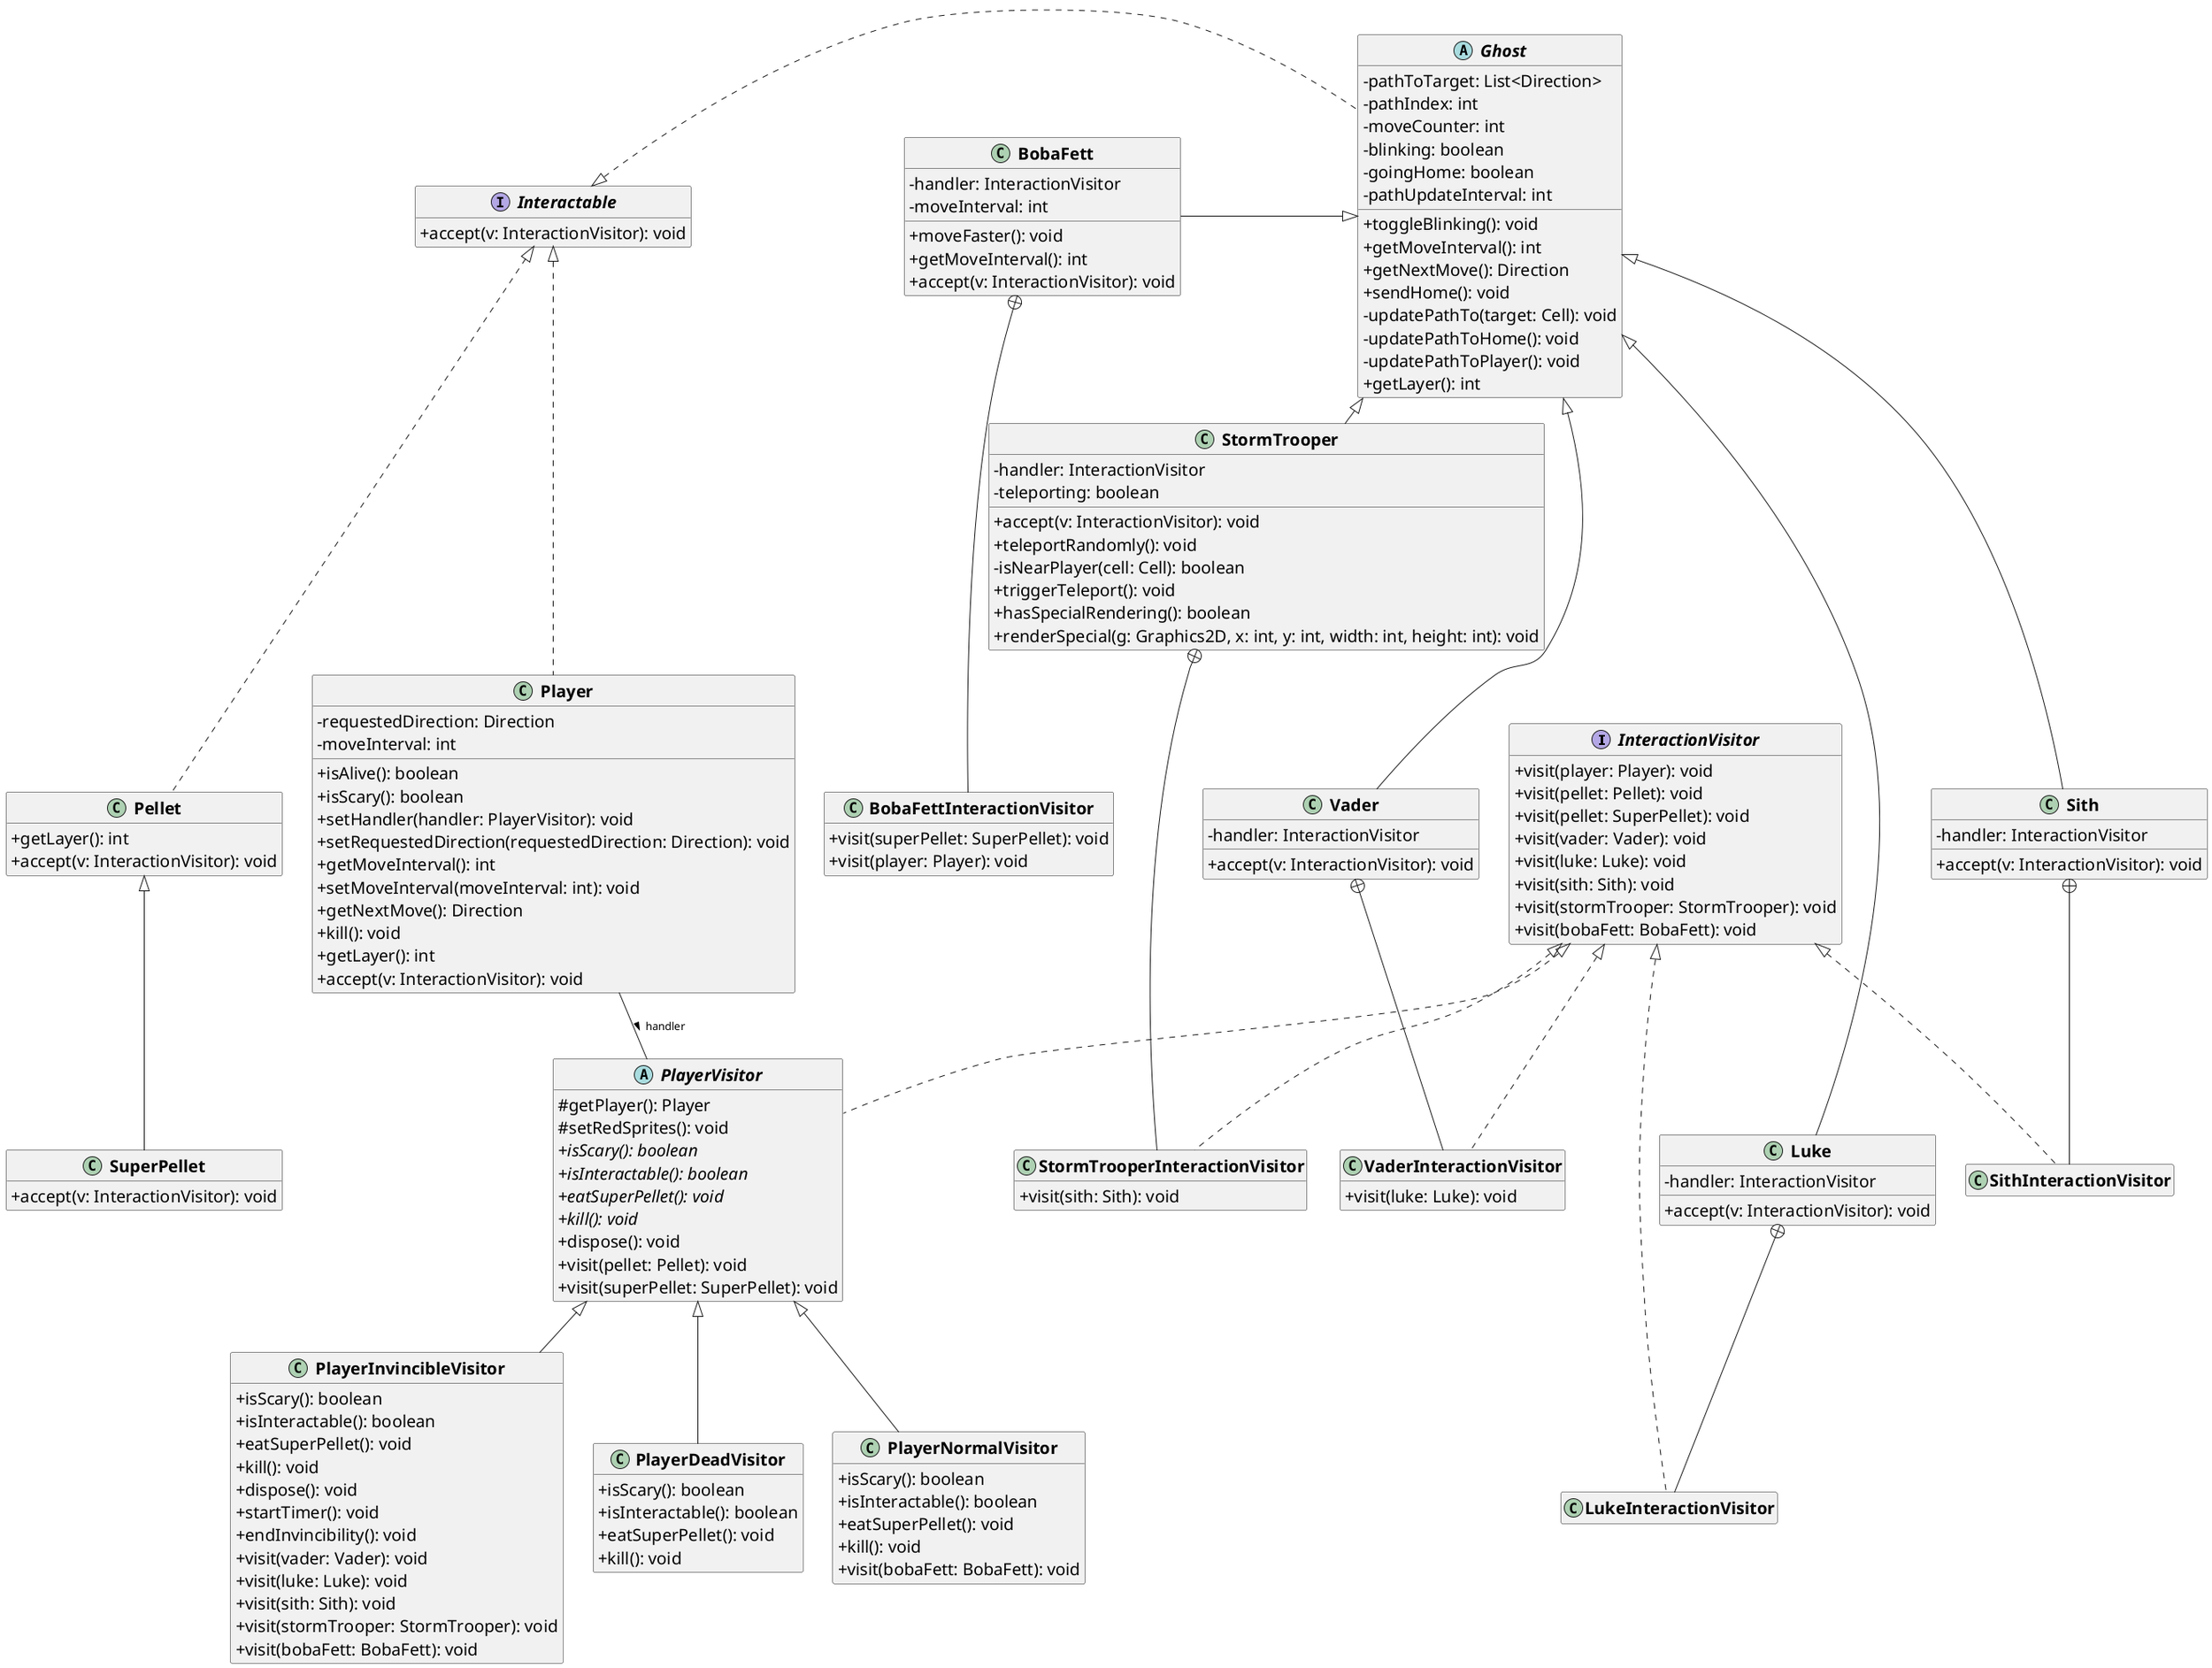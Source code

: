 @startuml

' STATIC
' Generated by CTP - https://github.com/samuelroland/ctp
' NOTE: this is a simplified version of the diagram with only relevant classes to the visitor design pattern

' Style
hide empty members
' hide members
skinparam classAttributeIconSize 0
skinparam ClassFontStyle bold
skinparam ClassAttributeFontSize 20

' Hide some elements for the simplified diagram - comment this to get the full
remove EntityTask
remove Node
remove GameKeyListener
remove KeyListener
remove InstanceHolder
remove SpecialRender
remove GameInstanceHolder
remove *Storm
remove Level*
remove *Cell*
remove *Sprite*
remove *Sprites
remove *Panel
remove GhostState
remove KeyAdapter
remove GameWindow*
remove Vector
remove RegionOfInterest
remove RandomGenerator
remove Direction
remove DiscreteCoordinates
remove Board
remove MapParser
remove Runnable
remove *Frame*
remove Pathfinding*
remove SpeechBubble*

' Links restructuration to remove all intermediate abstract classes and move all links up to top level interfaces
remove Main

'# Default implementations not related to the patterns, remove patterns are grouped with new links
remove AbstractInteractionVisitor
remove GhostInteractionVisitor
remove GhostInteractionVisitor
InteractionVisitor <|.. StormTrooperInteractionVisitor
InteractionVisitor <|.. SithInteractionVisitor
InteractionVisitor <|.. LukeInteractionVisitor
InteractionVisitor <|.. VaderInteractionVisitor
InteractionVisitor <|.. PlayerVisitor

remove MovableEntity
remove Entity
Interactable <|. Ghost
Interactable <|.. Player
Interactable <|.. Pellet

remove Interactor

InteractionVisitor -[hidden]- Luke

' Additions

' REMOVE
'#General diagram
'TODO

'#Specifically for the simplified diagram !
' \t\+ toString().*\n
' \t[+-].*(SPRITE|Sprite).*\n
' \t[+~-].*(SPRITE|Sprite).*\n
' \t[+~-].*(Scheduled|Executor).*\n
' \t- \{static\} ([A-Z_])+:.*\n

' Ghost <\|\-\-.*\n
Ghost <|- StormTrooper
Ghost <|-- Vader
Ghost <|-- Luke
Ghost <|-- Sith
BobaFett -|>  Ghost

' \t\+ interactWith\(other: Interactable\).*\n

' \t- handler: PlayerVisitor\n
' \t- player: Player\n
Player -- PlayerVisitor: handler >

'TODO: should we make links for Sith.handler and co ??
'TODO: should we delete PlayerVisitor

'Delete subclasses prefix ending in $
' ([A-Z][a-z]+){1,4}\$

' ENDSTATIC
class PlayerInvincibleVisitor {
	+ isScary(): boolean
	+ isInteractable(): boolean
	+ eatSuperPellet(): void
	+ kill(): void
	+ dispose(): void
	+ startTimer(): void
	+ endInvincibility(): void
	+ visit(vader: Vader): void
	+ visit(luke: Luke): void
	+ visit(sith: Sith): void
	+ visit(stormTrooper: StormTrooper): void
	+ visit(bobaFett: BobaFett): void
}


class GroundCell {
	+ isWalkableBy(_any: Entity): boolean
}

class StormTrooper {
	- handler: InteractionVisitor
	- teleporting: boolean
	+ accept(v: InteractionVisitor): void
	+ teleportRandomly(): void
	- isNearPlayer(cell: Cell): boolean
	+ triggerTeleport(): void
	+ hasSpecialRendering(): boolean
	+ renderSpecial(g: Graphics2D, x: int, y: int, width: int, height: int): void
}


class StormTrooperInteractionVisitor {
	+ visit(sith: Sith): void
}

class PlayerDeadVisitor {
	+ isScary(): boolean
	+ isInteractable(): boolean
	+ eatSuperPellet(): void
	+ kill(): void
}


class SuperPellet {
	+ accept(v: InteractionVisitor): void
}

class Main {
	+ {static} main(args: String[]): void
}

abstract class Cell {
	- occupants: Set<Entity>
	- neighbors: Map<Direction,Cell>
	+ getNeighbor(direction: Direction): Cell
	+ linkNeighbor(direction: Direction, cell: Cell): void
	+ getOccupants(): Collection<Entity>
	+ addOccupant(entity: Entity): void
	+ removeOccupant(entity: Entity): void
	+ {abstract}isWalkableBy(entity: Entity): boolean
}


class PlayerNormalVisitor {
	+ isScary(): boolean
	+ isInteractable(): boolean
	+ eatSuperPellet(): void
	+ kill(): void
	+ visit(bobaFett: BobaFett): void
}

class Level {
	- moveLock: Object
	- startLock: Object
	- board: Board
	- players: List<Player>
	- observers: List<LevelObserver>
	- running: boolean
	+ getBoard(): Board
	+ getPlayer(index: int): Player
	+ isRunning(): boolean
	+ move(entity: MovableEntity, direction: Direction): void
	+ start(): void
	+ stop(): void
	- startThreads(): void
	- stopThreads(): void
	- updateObservers(): void
	+ addObserver(observer: LevelObserver): void
	+ removeObserver(observer: LevelObserver): void
	+ hasAlivePlayer(): boolean
	+ hasScaryPlayer(): boolean
	+ toggleBlinking(): void
	+ countRemainingPellets(): long
}


class EntityTask {
	- entity: MovableEntity
	+ run(): void
}


interface LevelObserver {
	+ onLevelWon(): void
	+ onLevelLost(): void
}

abstract class Ghost {
	- pathToTarget: List<Direction>
	- pathIndex: int
	- moveCounter: int
	- blinking: boolean
	- goingHome: boolean
	- pathUpdateInterval: int
	+ toggleBlinking(): void
	+ getMoveInterval(): int
	+ getNextMove(): Direction
	+ sendHome(): void
	- updatePathTo(target: Cell): void
	- updatePathToHome(): void
	- updatePathToPlayer(): void
	+ getLayer(): int
}


class GhostInteractionVisitor {
	+ visit(player: Player): void
}

class SpeechBubble {
	- text: String
	+ getLayer(): int
	+ accept(v: InteractionVisitor): void
}


class SpeechBubbleSprite {
	- lastUpdate: long
	- opacity: int
	+ draw(graphics: Graphics, x: int, y: int, width: int, height: int): void
	+ getWidth(): int
	+ getHeight(): int
}


interface Interactor {
}

enum Direction {
	+ UP: 
	+ RIGHT: 
	+ DOWN: 
	+ LEFT: 
	- direction: Vector
	+ dx(): int
	+ dy(): int
	+ opposite(): Direction
	+ toVector(): Vector
	+ {static} fromInt(index: int): Direction
	+ {static} fromVector(v: Vector): Direction
	+ {static} random(): Direction
}


class RandomGenerator {
	- {static} instance: Random
	+ {static} getInstance(): Random
}


interface InteractionVisitor {
	+ visit(player: Player): void
	+ visit(pellet: Pellet): void
	+ visit(pellet: SuperPellet): void
	+ visit(vader: Vader): void
	+ visit(luke: Luke): void
	+ visit(sith: Sith): void
	+ visit(stormTrooper: StormTrooper): void
	+ visit(bobaFett: BobaFett): void
}

class BobaFett {
	- handler: InteractionVisitor
	- moveInterval: int
	+ moveFaster(): void
	+ getMoveInterval(): int
	+ accept(v: InteractionVisitor): void
}


class BobaFettInteractionVisitor {
	+ visit(superPellet: SuperPellet): void
	+ visit(player: Player): void
}

interface Interactable {
	+ accept(v: InteractionVisitor): void
}

class Pathfinding {
	+ {static} findNearestEntity(entityClass: Class<T>, start: Cell): T
	+ {static} findShortestPath(start: Cell, target: Cell, entity: Entity): List<Direction>
}

class Node {
	~ direction: Direction
	~ cell: Cell
	~ parent: Node
	~ getPath(): List<Direction>
}


class DefaultSprite {
	+ draw(graphics: Graphics, x: int, y: int, width: int, height: int): void
	+ getWidth(): int
	+ getHeight(): int
}

class WallCell {
	+ isWalkableBy(_any: Entity): boolean
}

class Vector {
	- x: float
	- y: float
	+ {static} EPSILON: double
	+ {static} ZERO: Vector
	+ {static} X: Vector
	+ {static} Y: Vector
	+ x(): float
	+ y(): float
	+ getLength(): float
	+ getAngle(): float
	+ opposite(): Vector
	+ add(other: Vector): Vector
	+ add(x: float, y: float): Vector
	+ sub(other: Vector): Vector
	+ sub(x: float, y: float): Vector
	+ mul(other: Vector): Vector
	+ mul(x: float, y: float): Vector
	+ mul(s: float): Vector
	+ div(other: Vector): Vector
	+ div(x: float, y: float): Vector
	+ div(s: float): Vector
	+ dot(other: Vector): float
	+ min(other: Vector): Vector
	+ min(): float
	+ max(other: Vector): Vector
	+ max(): float
	+ normalized(): Vector
	+ resized(length: float): Vector
	+ mirrored(normal: Vector): Vector
	+ rotated(angle: double): Vector
	+ clockwise(): Vector
	+ counterClockwise(): Vector
	+ round(): Vector
	+ mixed(other: Vector, factor: float): Vector
}


class ColorSprite {
	- color: Color
	+ draw(graphics: Graphics, x: int, y: int, width: int, height: int): void
	+ getWidth(): int
	+ getHeight(): int
}


class RegionOfInterest {
	- x: int
	- y: int
	- w: int
	- h: int
	+ x1(): int
	+ x2(): int
	+ y1(): int
	+ y2(): int
	+ y(): int
	+ x(): int
	+ h(): int
	+ w(): int
}


class DoorCell {
	+ isWalkableBy(entity: Entity): boolean
}

class Pellet {
	+ getLayer(): int
	+ accept(v: InteractionVisitor): void
}

class MapParser {
	+ {static} parse(resourcePath: String): Level
	+ {static} parse(inputStream: InputStream): Level
	+ {static} parse(map: char[][]): Level
}

class GameFrame {
	- panel: LevelPanel
	+ start(): void
}


class KeyListener {
	- keybindings: Map<Integer,Consumer<Level>>
	+ keyPressed(e: KeyEvent): void
}


class Sith {
	- handler: InteractionVisitor
	+ accept(v: InteractionVisitor): void
}


class SithInteractionVisitor {
}
abstract class MovableEntity {
	+ {abstract}getMoveInterval(): int
	+ {abstract}getNextMove(): Direction
	+ setCell(cell: Cell): void
}

abstract class AbstractInteractionVisitor {
	+ visit(player: Player): void
	+ visit(pellet: Pellet): void
	+ visit(superPellet: SuperPellet): void
	+ visit(vader: Vader): void
	+ visit(luke: Luke): void
	+ visit(sith: Sith): void
	+ visit(stormTrooper: StormTrooper): void
	+ visit(bobaFett: BobaFett): void
}

class Luke {
	- handler: InteractionVisitor
	+ accept(v: InteractionVisitor): void
}


class LukeInteractionVisitor {
}
interface SpecialRender {
	+ renderSpecial(g: Graphics2D, x: int, y: int, width: int, height: int): void
	+ hasSpecialRendering(): boolean
}

abstract class SpriteRegister {
}


class ButtonPanel {
}
class Player {
	- requestedDirection: Direction
	- moveInterval: int
	+ isAlive(): boolean
	+ isScary(): boolean
	+ setHandler(handler: PlayerVisitor): void
	+ setRequestedDirection(requestedDirection: Direction): void
	+ getMoveInterval(): int
	+ setMoveInterval(moveInterval: int): void
	+ getNextMove(): Direction
	+ kill(): void
	+ getLayer(): int
	+ accept(v: InteractionVisitor): void
}


abstract class PlayerVisitor {
	# getPlayer(): Player
	# setRedSprites(): void
	+ {abstract}isScary(): boolean
	+ {abstract}isInteractable(): boolean
	+ {abstract}eatSuperPellet(): void
	+ {abstract}kill(): void
	+ dispose(): void
	+ visit(pellet: Pellet): void
	+ visit(superPellet: SuperPellet): void
}


class ImageSprite {
	- image: Image
	+ draw(graphics: Graphics, x: int, y: int, width: int, height: int): void
	+ getWidth(): int
	+ getHeight(): int
}


class Board {
	- cells: Cell[][]
	+ streamCells(): Stream<Cell>
	+ getWidth(): int
	+ getHeight(): int
	+ getCell(x: int, y: int): Cell
	+ withinBounds(x: int, y: int): boolean
	+ {static} create(cells: Cell[][]): Board
}


class LevelPanel {
	+ {static} SQUARE_SIZE: int
	- level: Level
	+ getLevel(): Level
	# paintComponent(g: Graphics): void
	- render(board: Board, g: Graphics2D): void
	- renderCell(cell: Cell, g: Graphics2D, x: int, y: int, width: int, height: int): void
}


class GameWindow {
	- level: Level
	- frame: GameFrame
	+ begin(): void
	+ getActiveLevel(): Level
	+ onLevelWon(): void
	+ onLevelLost(): void
	+ {static} getInstance(): GameWindow
}


class InstanceHolder {
}

class Vader {
	- handler: InteractionVisitor
	+ accept(v: InteractionVisitor): void
}


class VaderInteractionVisitor {
	+ visit(luke: Luke): void
}

interface Sprite {
	+ draw(graphics: Graphics, x: int, y: int, width: int, height: int): void
	+ getWidth(): int
	+ getHeight(): int
}

abstract class Entity {
	- cell: Cell
	- direction: Direction
	- lastSpeech: long
	- initialCell: Cell
	+ getDirection(): Direction
	+ setDirection(direction: Direction): void
	+ getInitialCell(): Cell
	+ getCell(): Cell
	# setCell(cell: Cell): void
	+ leaveCell(): void
	+ spawnSpeech(text: String): void
	+ {abstract}getLayer(): int
}


class PacmanSprites {
}


class LevelBuilder {
	- cells: Cell[][]
	- ghosts: List<Ghost>
	- players: List<Player>
	+ {static} start(width: int, height: int): LevelBuilder
	+ addWall(x: int, y: int): LevelBuilder
	+ addGround(x: int, y: int): LevelBuilder
	+ addDoor(x: int, y: int): LevelBuilder
	+ addPellet(x: int, y: int): LevelBuilder
	+ addSuperPellet(x: int, y: int): LevelBuilder
	+ addGhost(x: int, y: int, ghostFactory: Function<Cell,Ghost>): LevelBuilder
	+ addPlayer(x: int, y: int): LevelBuilder
	+ build(): Level
}


class AnimatedSprite {
	- visible: boolean
	- delay: int
	- currentFrame: int
	- looping: boolean
	- animating: boolean
	- blinking: boolean
	- blinkDelay: int
	- lastUpdate: long
	- lastBlink: long
	+ restart(): void
	+ start(): void
	+ stop(): void
	+ isAnimating(): boolean
	+ startBlinking(): void
	+ stopBlinking(): void
	- updateBlinking(): void
	- updateAnimation(): void
	+ draw(graphics: Graphics, x: int, y: int, width: int, height: int): void
	+ getWidth(): int
	+ getHeight(): int
	+ getCurrentFrameStep(): int
}




PlayerVisitor <|-- PlayerInvincibleVisitor
Cell <|-- GroundCell
SpecialRender <|.. StormTrooper
StormTrooper +-- StormTrooperInteractionVisitor
GhostInteractionVisitor <|-- StormTrooperInteractionVisitor
PlayerVisitor <|-- PlayerDeadVisitor
Pellet <|-- SuperPellet
PlayerVisitor <|-- PlayerNormalVisitor
Level +-- EntityTask
Runnable <|.. EntityTask
Level +-- LevelObserver
Interactor <|.. Ghost
MovableEntity <|-- Ghost
Ghost +-- GhostInteractionVisitor
AbstractInteractionVisitor <|-- GhostInteractionVisitor
Entity <|-- SpeechBubble
SpeechBubble +-- SpeechBubbleSprite
Sprite <|.. SpeechBubbleSprite
BobaFett +-- BobaFettInteractionVisitor
GhostInteractionVisitor <|-- BobaFettInteractionVisitor
Pathfinding +-- Node
Sprite <|.. DefaultSprite
Cell <|-- WallCell
Sprite <|.. ColorSprite
Cell <|-- DoorCell
Entity <|-- Pellet
JFrame <|-- GameFrame
GameFrame +-- KeyListener
KeyAdapter <|-- KeyListener
Sith +-- SithInteractionVisitor
GhostInteractionVisitor <|-- SithInteractionVisitor
Entity <|-- MovableEntity
InteractionVisitor <|.. AbstractInteractionVisitor
Luke +-- LukeInteractionVisitor
GhostInteractionVisitor <|-- LukeInteractionVisitor
JPanel <|-- ButtonPanel
Interactor <|.. Player
MovableEntity <|-- Player
AbstractInteractionVisitor <|-- PlayerVisitor
Sprite <|.. ImageSprite
JPanel <|-- LevelPanel
LevelObserver <|.. GameWindow
GameWindow +-- InstanceHolder
Vader +-- VaderInteractionVisitor
GhostInteractionVisitor <|-- VaderInteractionVisitor
Interactable <|.. Entity
SpriteRegister <|-- PacmanSprites
Sprite <|.. AnimatedSprite
@enduml
